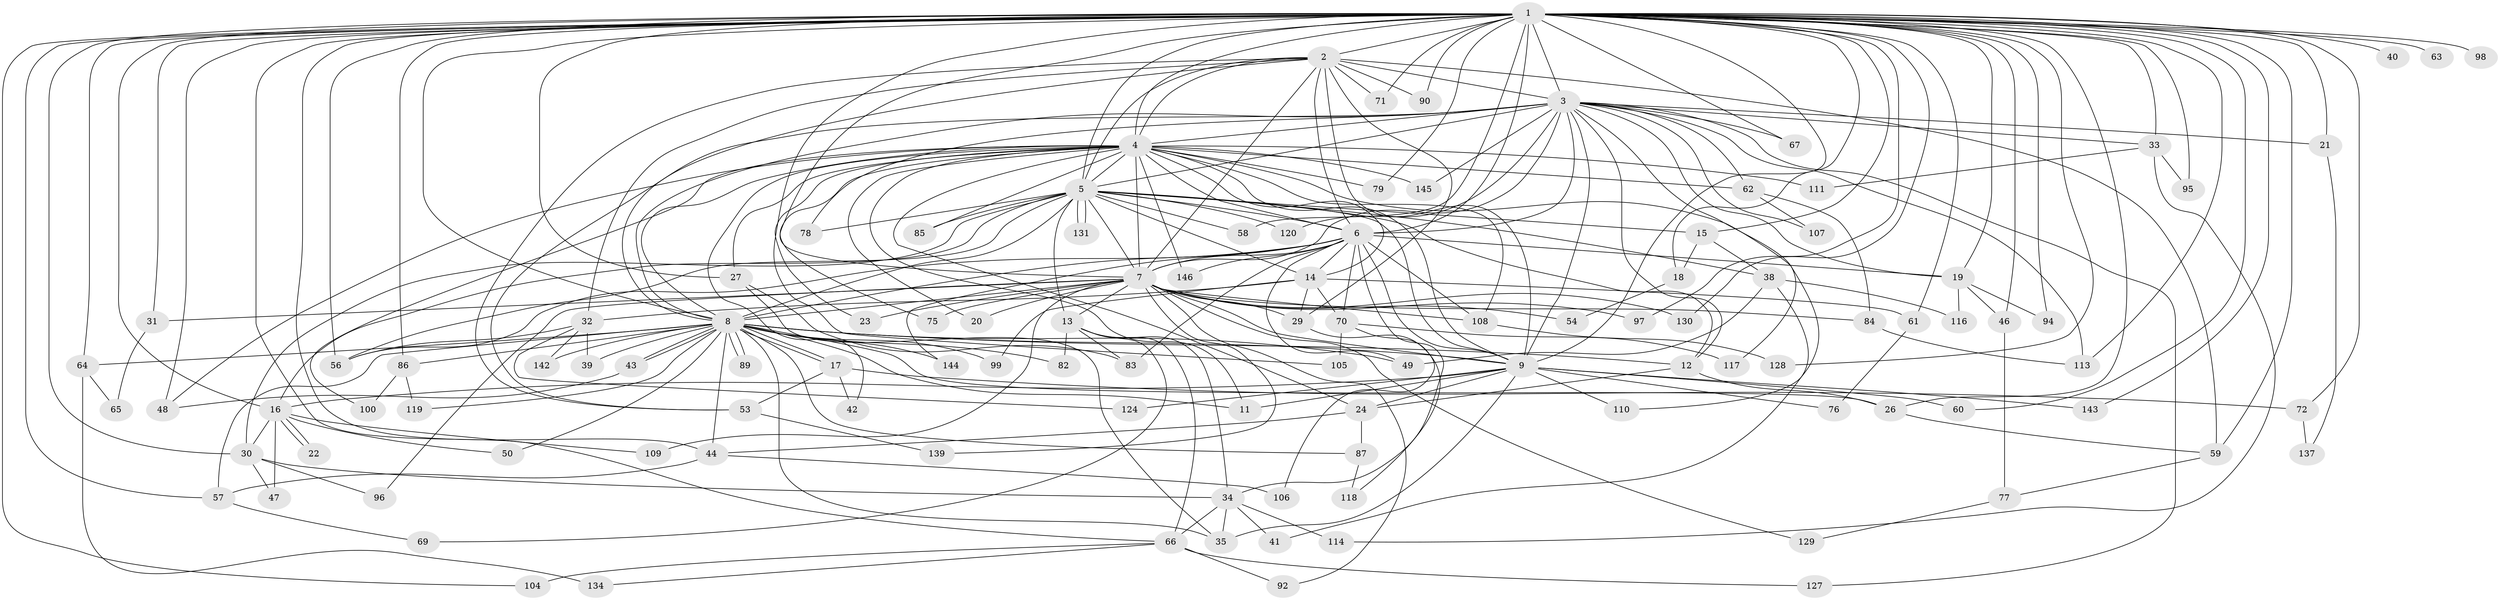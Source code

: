 // Generated by graph-tools (version 1.1) at 2025/23/03/03/25 07:23:45]
// undirected, 112 vertices, 263 edges
graph export_dot {
graph [start="1"]
  node [color=gray90,style=filled];
  1 [super="+10"];
  2 [super="+136"];
  3 [super="+101"];
  4 [super="+36"];
  5 [super="+138"];
  6 [super="+93"];
  7 [super="+55"];
  8 [super="+28"];
  9 [super="+25"];
  11 [super="+133"];
  12 [super="+123"];
  13 [super="+81"];
  14 [super="+73"];
  15;
  16 [super="+91"];
  17;
  18;
  19 [super="+74"];
  20;
  21;
  22;
  23;
  24;
  26 [super="+140"];
  27 [super="+52"];
  29;
  30 [super="+125"];
  31;
  32 [super="+147"];
  33 [super="+45"];
  34 [super="+37"];
  35;
  38;
  39;
  40;
  41;
  42;
  43;
  44 [super="+51"];
  46;
  47;
  48 [super="+112"];
  49 [super="+103"];
  50;
  53 [super="+121"];
  54;
  56;
  57 [super="+135"];
  58;
  59 [super="+68"];
  60;
  61;
  62;
  63;
  64;
  65;
  66 [super="+115"];
  67;
  69;
  70 [super="+88"];
  71 [super="+102"];
  72 [super="+80"];
  75;
  76;
  77;
  78;
  79;
  82;
  83 [super="+126"];
  84;
  85;
  86 [super="+122"];
  87;
  89;
  90;
  92;
  94;
  95;
  96;
  97;
  98;
  99;
  100;
  104;
  105;
  106;
  107;
  108 [super="+132"];
  109;
  110;
  111;
  113 [super="+141"];
  114;
  116;
  117;
  118;
  119;
  120;
  124;
  127;
  128;
  129;
  130;
  131;
  134;
  137;
  139;
  142;
  143;
  144;
  145;
  146;
  1 -- 2 [weight=3];
  1 -- 3 [weight=3];
  1 -- 4 [weight=2];
  1 -- 5 [weight=2];
  1 -- 6 [weight=2];
  1 -- 7 [weight=2];
  1 -- 8 [weight=2];
  1 -- 9 [weight=2];
  1 -- 26;
  1 -- 31;
  1 -- 61;
  1 -- 63 [weight=2];
  1 -- 113;
  1 -- 128;
  1 -- 130;
  1 -- 15;
  1 -- 16;
  1 -- 143;
  1 -- 18;
  1 -- 21;
  1 -- 27;
  1 -- 30;
  1 -- 33 [weight=2];
  1 -- 40;
  1 -- 44;
  1 -- 46;
  1 -- 56;
  1 -- 57;
  1 -- 58;
  1 -- 59;
  1 -- 60;
  1 -- 64;
  1 -- 67;
  1 -- 71;
  1 -- 72 [weight=2];
  1 -- 79;
  1 -- 86;
  1 -- 90;
  1 -- 94;
  1 -- 95;
  1 -- 97;
  1 -- 98;
  1 -- 104;
  1 -- 105;
  1 -- 66;
  1 -- 19;
  1 -- 48;
  2 -- 3;
  2 -- 4;
  2 -- 5;
  2 -- 6;
  2 -- 7;
  2 -- 8 [weight=2];
  2 -- 9;
  2 -- 29;
  2 -- 32;
  2 -- 53;
  2 -- 59;
  2 -- 71;
  2 -- 90;
  3 -- 4;
  3 -- 5;
  3 -- 6;
  3 -- 7;
  3 -- 8;
  3 -- 9;
  3 -- 12;
  3 -- 19;
  3 -- 21;
  3 -- 33;
  3 -- 62;
  3 -- 67;
  3 -- 78;
  3 -- 107;
  3 -- 113;
  3 -- 117;
  3 -- 120;
  3 -- 127;
  3 -- 145;
  3 -- 53;
  4 -- 5;
  4 -- 6;
  4 -- 7;
  4 -- 8;
  4 -- 9;
  4 -- 11;
  4 -- 14 [weight=2];
  4 -- 20;
  4 -- 23;
  4 -- 24;
  4 -- 27;
  4 -- 42;
  4 -- 48;
  4 -- 75;
  4 -- 85;
  4 -- 110;
  4 -- 111;
  4 -- 145;
  4 -- 146;
  4 -- 100;
  4 -- 62;
  4 -- 108;
  4 -- 79;
  5 -- 6;
  5 -- 7;
  5 -- 8;
  5 -- 9;
  5 -- 13;
  5 -- 15;
  5 -- 30;
  5 -- 38;
  5 -- 56;
  5 -- 58;
  5 -- 78;
  5 -- 85;
  5 -- 120;
  5 -- 131;
  5 -- 131;
  5 -- 14;
  5 -- 12;
  5 -- 16;
  6 -- 7;
  6 -- 8;
  6 -- 9 [weight=2];
  6 -- 14;
  6 -- 19;
  6 -- 34;
  6 -- 70 [weight=2];
  6 -- 83;
  6 -- 108;
  6 -- 144;
  6 -- 146;
  6 -- 56;
  6 -- 49;
  7 -- 8;
  7 -- 9;
  7 -- 13;
  7 -- 20;
  7 -- 23;
  7 -- 31;
  7 -- 54;
  7 -- 75;
  7 -- 84;
  7 -- 92;
  7 -- 96;
  7 -- 97;
  7 -- 109;
  7 -- 129;
  7 -- 139;
  7 -- 108;
  7 -- 130;
  7 -- 29;
  8 -- 9;
  8 -- 12;
  8 -- 17;
  8 -- 17;
  8 -- 26;
  8 -- 35;
  8 -- 39;
  8 -- 43;
  8 -- 43;
  8 -- 49;
  8 -- 50;
  8 -- 64;
  8 -- 82;
  8 -- 86;
  8 -- 87;
  8 -- 89;
  8 -- 89;
  8 -- 99;
  8 -- 119;
  8 -- 142;
  8 -- 144;
  8 -- 57;
  8 -- 44;
  8 -- 11;
  9 -- 11;
  9 -- 16;
  9 -- 24;
  9 -- 60;
  9 -- 76;
  9 -- 110;
  9 -- 124;
  9 -- 143;
  9 -- 35;
  12 -- 24;
  12 -- 26;
  13 -- 66;
  13 -- 69;
  13 -- 82;
  13 -- 34;
  13 -- 83;
  14 -- 29;
  14 -- 32;
  14 -- 61;
  14 -- 70;
  14 -- 99;
  15 -- 18;
  15 -- 38;
  16 -- 22;
  16 -- 22;
  16 -- 47;
  16 -- 50;
  16 -- 109;
  16 -- 30;
  17 -- 42;
  17 -- 53;
  17 -- 72;
  18 -- 54;
  19 -- 46;
  19 -- 116;
  19 -- 94;
  21 -- 137;
  24 -- 44;
  24 -- 87;
  26 -- 59;
  27 -- 83;
  27 -- 35;
  29 -- 118;
  30 -- 34;
  30 -- 47;
  30 -- 96;
  31 -- 65;
  32 -- 39;
  32 -- 124;
  32 -- 142;
  32 -- 56;
  33 -- 95;
  33 -- 111;
  33 -- 114;
  34 -- 66;
  34 -- 114;
  34 -- 41;
  34 -- 35;
  38 -- 41;
  38 -- 49;
  38 -- 116;
  43 -- 48;
  44 -- 57;
  44 -- 106;
  46 -- 77;
  53 -- 139;
  57 -- 69;
  59 -- 77;
  61 -- 76;
  62 -- 84;
  62 -- 107;
  64 -- 65;
  64 -- 134;
  66 -- 92;
  66 -- 104;
  66 -- 127;
  66 -- 134;
  70 -- 105;
  70 -- 106;
  70 -- 117;
  72 -- 137;
  77 -- 129;
  84 -- 113;
  86 -- 119;
  86 -- 100;
  87 -- 118;
  108 -- 128;
}
